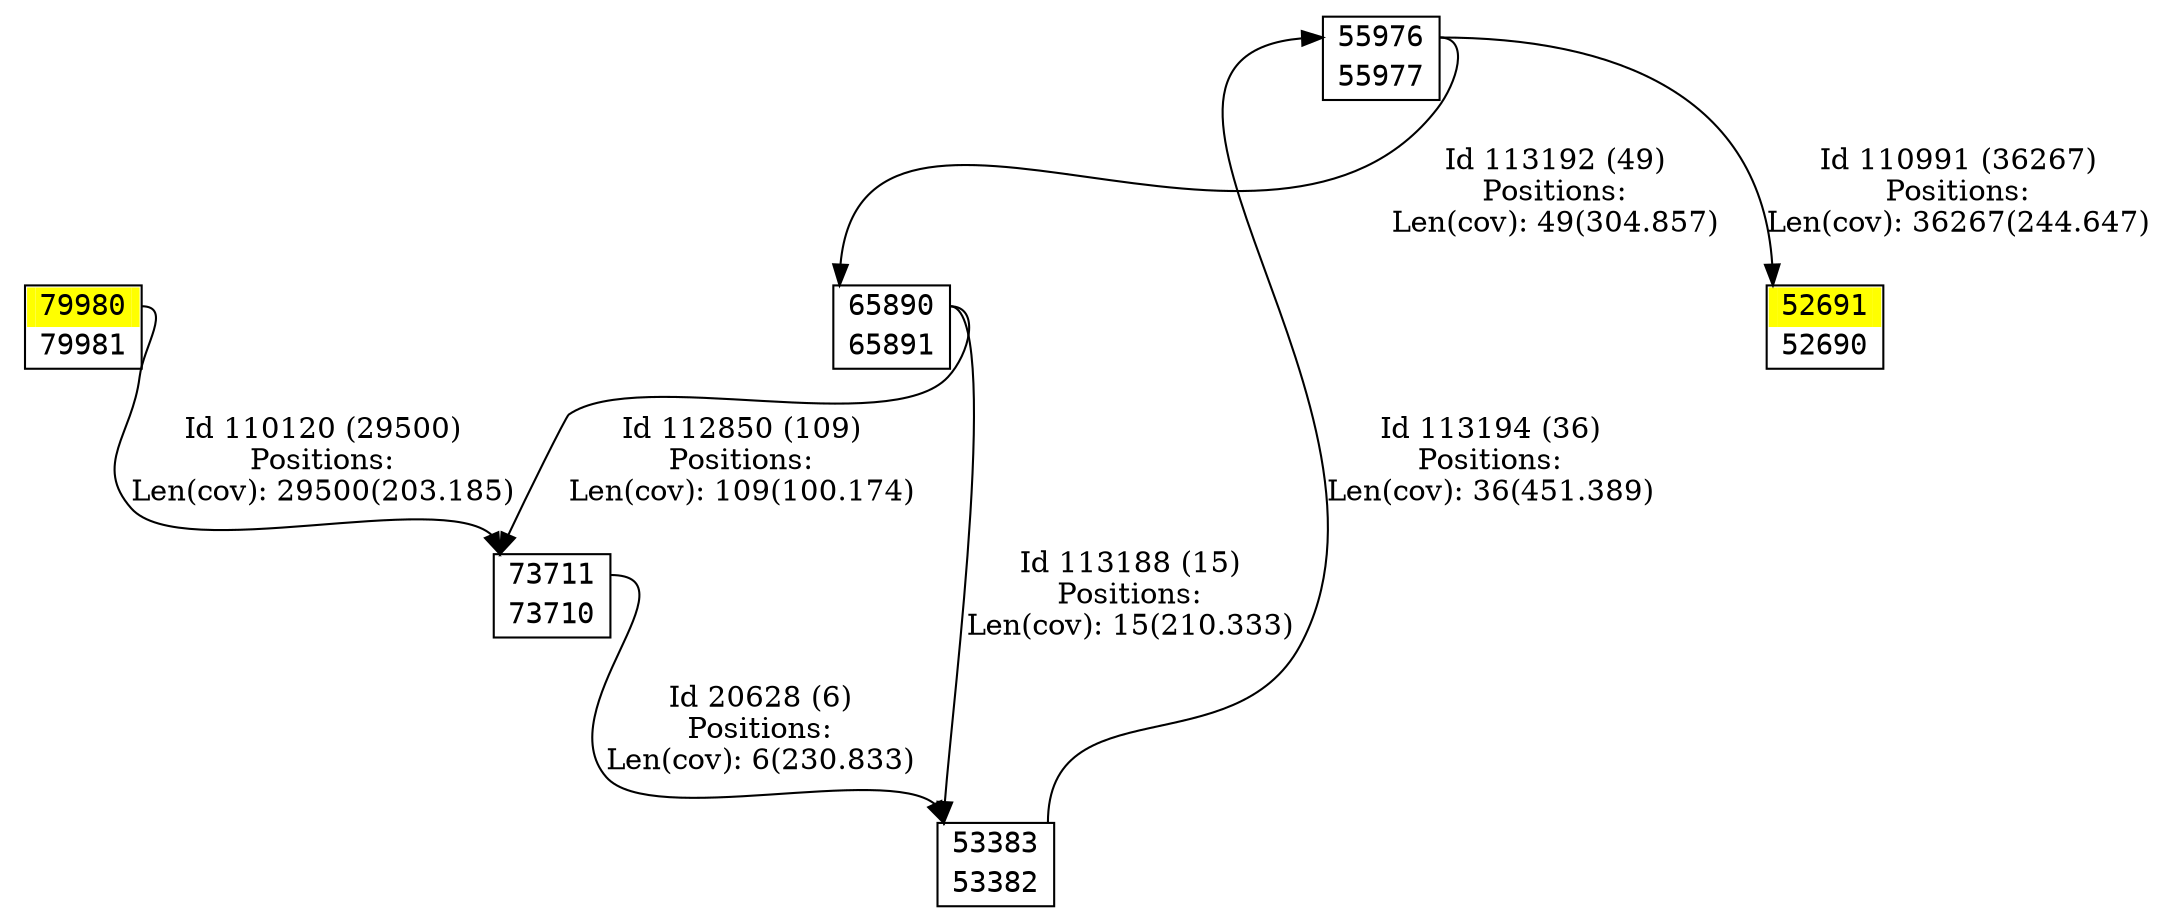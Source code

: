 digraph graph_picture {
node[fontname=<Courier> ,penwidth=<1.8> ,shape=<plaintext> ]
vertex_52690_52691[label=<<TABLE BORDER="1" CELLSPACING="0" >
<TR><TD BORDER="0" PORT = "port_52691_in" color="yellow" bgcolor="yellow" ></TD><TD BORDER="0" color="yellow" bgcolor="yellow" >52691</TD><TD BORDER="0" PORT = "port_52691_out" color="yellow" bgcolor="yellow" ></TD></TR>
<TR><TD BORDER="0" PORT = "port_52690_out" color="white" bgcolor="white" ></TD><TD BORDER="0" color="white" bgcolor="white" >52690</TD><TD BORDER="0" PORT = "port_52690_in" color="white" bgcolor="white" ></TD></TR>
</TABLE>> ,color=<black> ,URL=</vertex/52691.svg> ]
vertex_53382_53383[label=<<TABLE BORDER="1" CELLSPACING="0" >
<TR><TD BORDER="0" PORT = "port_53383_in" color="white" bgcolor="white" ></TD><TD BORDER="0" color="white" bgcolor="white" >53383</TD><TD BORDER="0" PORT = "port_53383_out" color="white" bgcolor="white" ></TD></TR>
<TR><TD BORDER="0" PORT = "port_53382_out" color="white" bgcolor="white" ></TD><TD BORDER="0" color="white" bgcolor="white" >53382</TD><TD BORDER="0" PORT = "port_53382_in" color="white" bgcolor="white" ></TD></TR>
</TABLE>> ,color=<black> ,URL=</vertex/53383.svg> ]
vertex_55976_55977[label=<<TABLE BORDER="1" CELLSPACING="0" >
<TR><TD BORDER="0" PORT = "port_55976_in" color="white" bgcolor="white" ></TD><TD BORDER="0" color="white" bgcolor="white" >55976</TD><TD BORDER="0" PORT = "port_55976_out" color="white" bgcolor="white" ></TD></TR>
<TR><TD BORDER="0" PORT = "port_55977_out" color="white" bgcolor="white" ></TD><TD BORDER="0" color="white" bgcolor="white" >55977</TD><TD BORDER="0" PORT = "port_55977_in" color="white" bgcolor="white" ></TD></TR>
</TABLE>> ,color=<black> ,URL=</vertex/55976.svg> ]
vertex_65890_65891[label=<<TABLE BORDER="1" CELLSPACING="0" >
<TR><TD BORDER="0" PORT = "port_65890_in" color="white" bgcolor="white" ></TD><TD BORDER="0" color="white" bgcolor="white" >65890</TD><TD BORDER="0" PORT = "port_65890_out" color="white" bgcolor="white" ></TD></TR>
<TR><TD BORDER="0" PORT = "port_65891_out" color="white" bgcolor="white" ></TD><TD BORDER="0" color="white" bgcolor="white" >65891</TD><TD BORDER="0" PORT = "port_65891_in" color="white" bgcolor="white" ></TD></TR>
</TABLE>> ,color=<black> ,URL=</vertex/65890.svg> ]
vertex_73710_73711[label=<<TABLE BORDER="1" CELLSPACING="0" >
<TR><TD BORDER="0" PORT = "port_73711_in" color="white" bgcolor="white" ></TD><TD BORDER="0" color="white" bgcolor="white" >73711</TD><TD BORDER="0" PORT = "port_73711_out" color="white" bgcolor="white" ></TD></TR>
<TR><TD BORDER="0" PORT = "port_73710_out" color="white" bgcolor="white" ></TD><TD BORDER="0" color="white" bgcolor="white" >73710</TD><TD BORDER="0" PORT = "port_73710_in" color="white" bgcolor="white" ></TD></TR>
</TABLE>> ,color=<black> ,URL=</vertex/73711.svg> ]
vertex_79980_79981[label=<<TABLE BORDER="1" CELLSPACING="0" >
<TR><TD BORDER="0" PORT = "port_79980_in" color="yellow" bgcolor="yellow" ></TD><TD BORDER="0" color="yellow" bgcolor="yellow" >79980</TD><TD BORDER="0" PORT = "port_79980_out" color="yellow" bgcolor="yellow" ></TD></TR>
<TR><TD BORDER="0" PORT = "port_79981_out" color="white" bgcolor="white" ></TD><TD BORDER="0" color="white" bgcolor="white" >79981</TD><TD BORDER="0" PORT = "port_79981_in" color="white" bgcolor="white" ></TD></TR>
</TABLE>> ,color=<black> ,URL=</vertex/79980.svg> ]
vertex_73710_73711:port_73711_out->vertex_53382_53383:port_53383_in[label="Id 20628 (6)\nPositions:\nLen(cov): 6(230.833)" ,color=<black> ]
vertex_79980_79981:port_79980_out->vertex_73710_73711:port_73711_in[label="Id 110120 (29500)\nPositions:\nLen(cov): 29500(203.185)" ,color=<black> ]
vertex_55976_55977:port_55976_out->vertex_52690_52691:port_52691_in[label="Id 110991 (36267)\nPositions:\nLen(cov): 36267(244.647)" ,color=<black> ]
vertex_65890_65891:port_65890_out->vertex_73710_73711:port_73711_in[label="Id 112850 (109)\nPositions:\nLen(cov): 109(100.174)" ,color=<black> ]
vertex_65890_65891:port_65890_out->vertex_53382_53383:port_53383_in[label="Id 113188 (15)\nPositions:\nLen(cov): 15(210.333)" ,color=<black> ]
vertex_55976_55977:port_55976_out->vertex_65890_65891:port_65890_in[label="Id 113192 (49)\nPositions:\nLen(cov): 49(304.857)" ,color=<black> ]
vertex_53382_53383:port_53383_out->vertex_55976_55977:port_55976_in[label="Id 113194 (36)\nPositions:\nLen(cov): 36(451.389)" ,color=<black> ]
}
